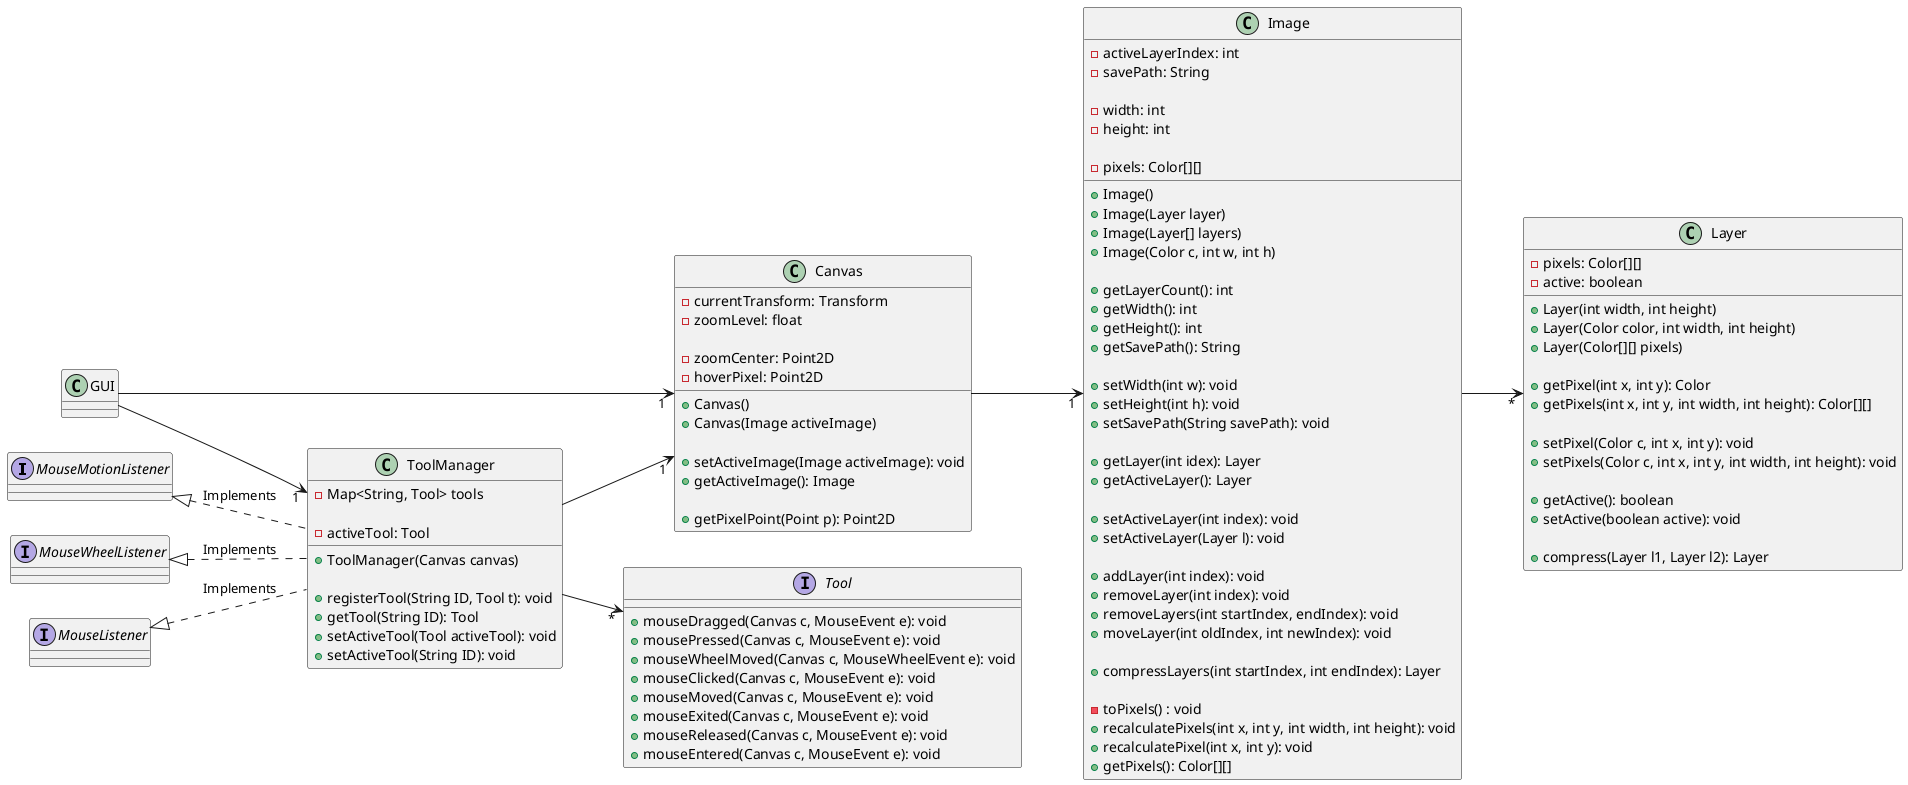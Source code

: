 @startuml Canvas Class Diagram

left to right direction

interface MouseMotionListener
interface MouseListener
interface MouseWheelListener

interface Tool{
    + mouseDragged(Canvas c, MouseEvent e): void
    + mousePressed(Canvas c, MouseEvent e): void
    + mouseWheelMoved(Canvas c, MouseWheelEvent e): void
    + mouseClicked(Canvas c, MouseEvent e): void
    + mouseMoved(Canvas c, MouseEvent e): void
    + mouseExited(Canvas c, MouseEvent e): void
    + mouseReleased(Canvas c, MouseEvent e): void
    + mouseEntered(Canvas c, MouseEvent e): void
}

class GUI {

}

class ToolManager {
    - Map<String, Tool> tools

    - activeTool: Tool

    + ToolManager(Canvas canvas)

    + registerTool(String ID, Tool t): void
    + getTool(String ID): Tool
    + setActiveTool(Tool activeTool): void
    + setActiveTool(String ID): void
}

class Canvas {
    - currentTransform: Transform
    - zoomLevel: float

    - zoomCenter: Point2D
    - hoverPixel: Point2D

    + Canvas()
    + Canvas(Image activeImage)
    
    + setActiveImage(Image activeImage): void
    + getActiveImage(): Image

    + getPixelPoint(Point p): Point2D

}

class Image {
    - activeLayerIndex: int 
    - savePath: String

    - width: int
    - height: int

    - pixels: Color[][]

    + Image()
    + Image(Layer layer)
    + Image(Layer[] layers)
    + Image(Color c, int w, int h)

    + getLayerCount(): int
    + getWidth(): int
    + getHeight(): int
    + getSavePath(): String

    + setWidth(int w): void
    + setHeight(int h): void
    + setSavePath(String savePath): void

    + getLayer(int idex): Layer
    + getActiveLayer(): Layer

    + setActiveLayer(int index): void
    + setActiveLayer(Layer l): void

    + addLayer(int index): void
    + removeLayer(int index): void
    + removeLayers(int startIndex, endIndex): void
    + moveLayer(int oldIndex, int newIndex): void

    + compressLayers(int startIndex, int endIndex): Layer

    - toPixels() : void
    + recalculatePixels(int x, int y, int width, int height): void
    + recalculatePixel(int x, int y): void
    + getPixels(): Color[][]
}

class Layer {
    - pixels: Color[][]
    - active: boolean

    + Layer(int width, int height)
    + Layer(Color color, int width, int height)
    + Layer(Color[][] pixels)

    + getPixel(int x, int y): Color
    + getPixels(int x, int y, int width, int height): Color[][]

    + setPixel(Color c, int x, int y): void
    + setPixels(Color c, int x, int y, int width, int height): void

    + getActive(): boolean
    + setActive(boolean active): void

    + compress(Layer l1, Layer l2): Layer
}

Image --> "*" Layer
Canvas --> "1" Image

GUI --> "1" Canvas
GUI --> "1" ToolManager

ToolManager --> "1" Canvas

ToolManager --> "*" Tool

MouseListener <|.. ToolManager : "Implements"
MouseMotionListener <|.. ToolManager : "Implements"
MouseWheelListener <|.. ToolManager : "Implements"

'JPanel <|-- Canvas: "Extends"
'JFrame <|-- GUI: "Extends"

@enduml